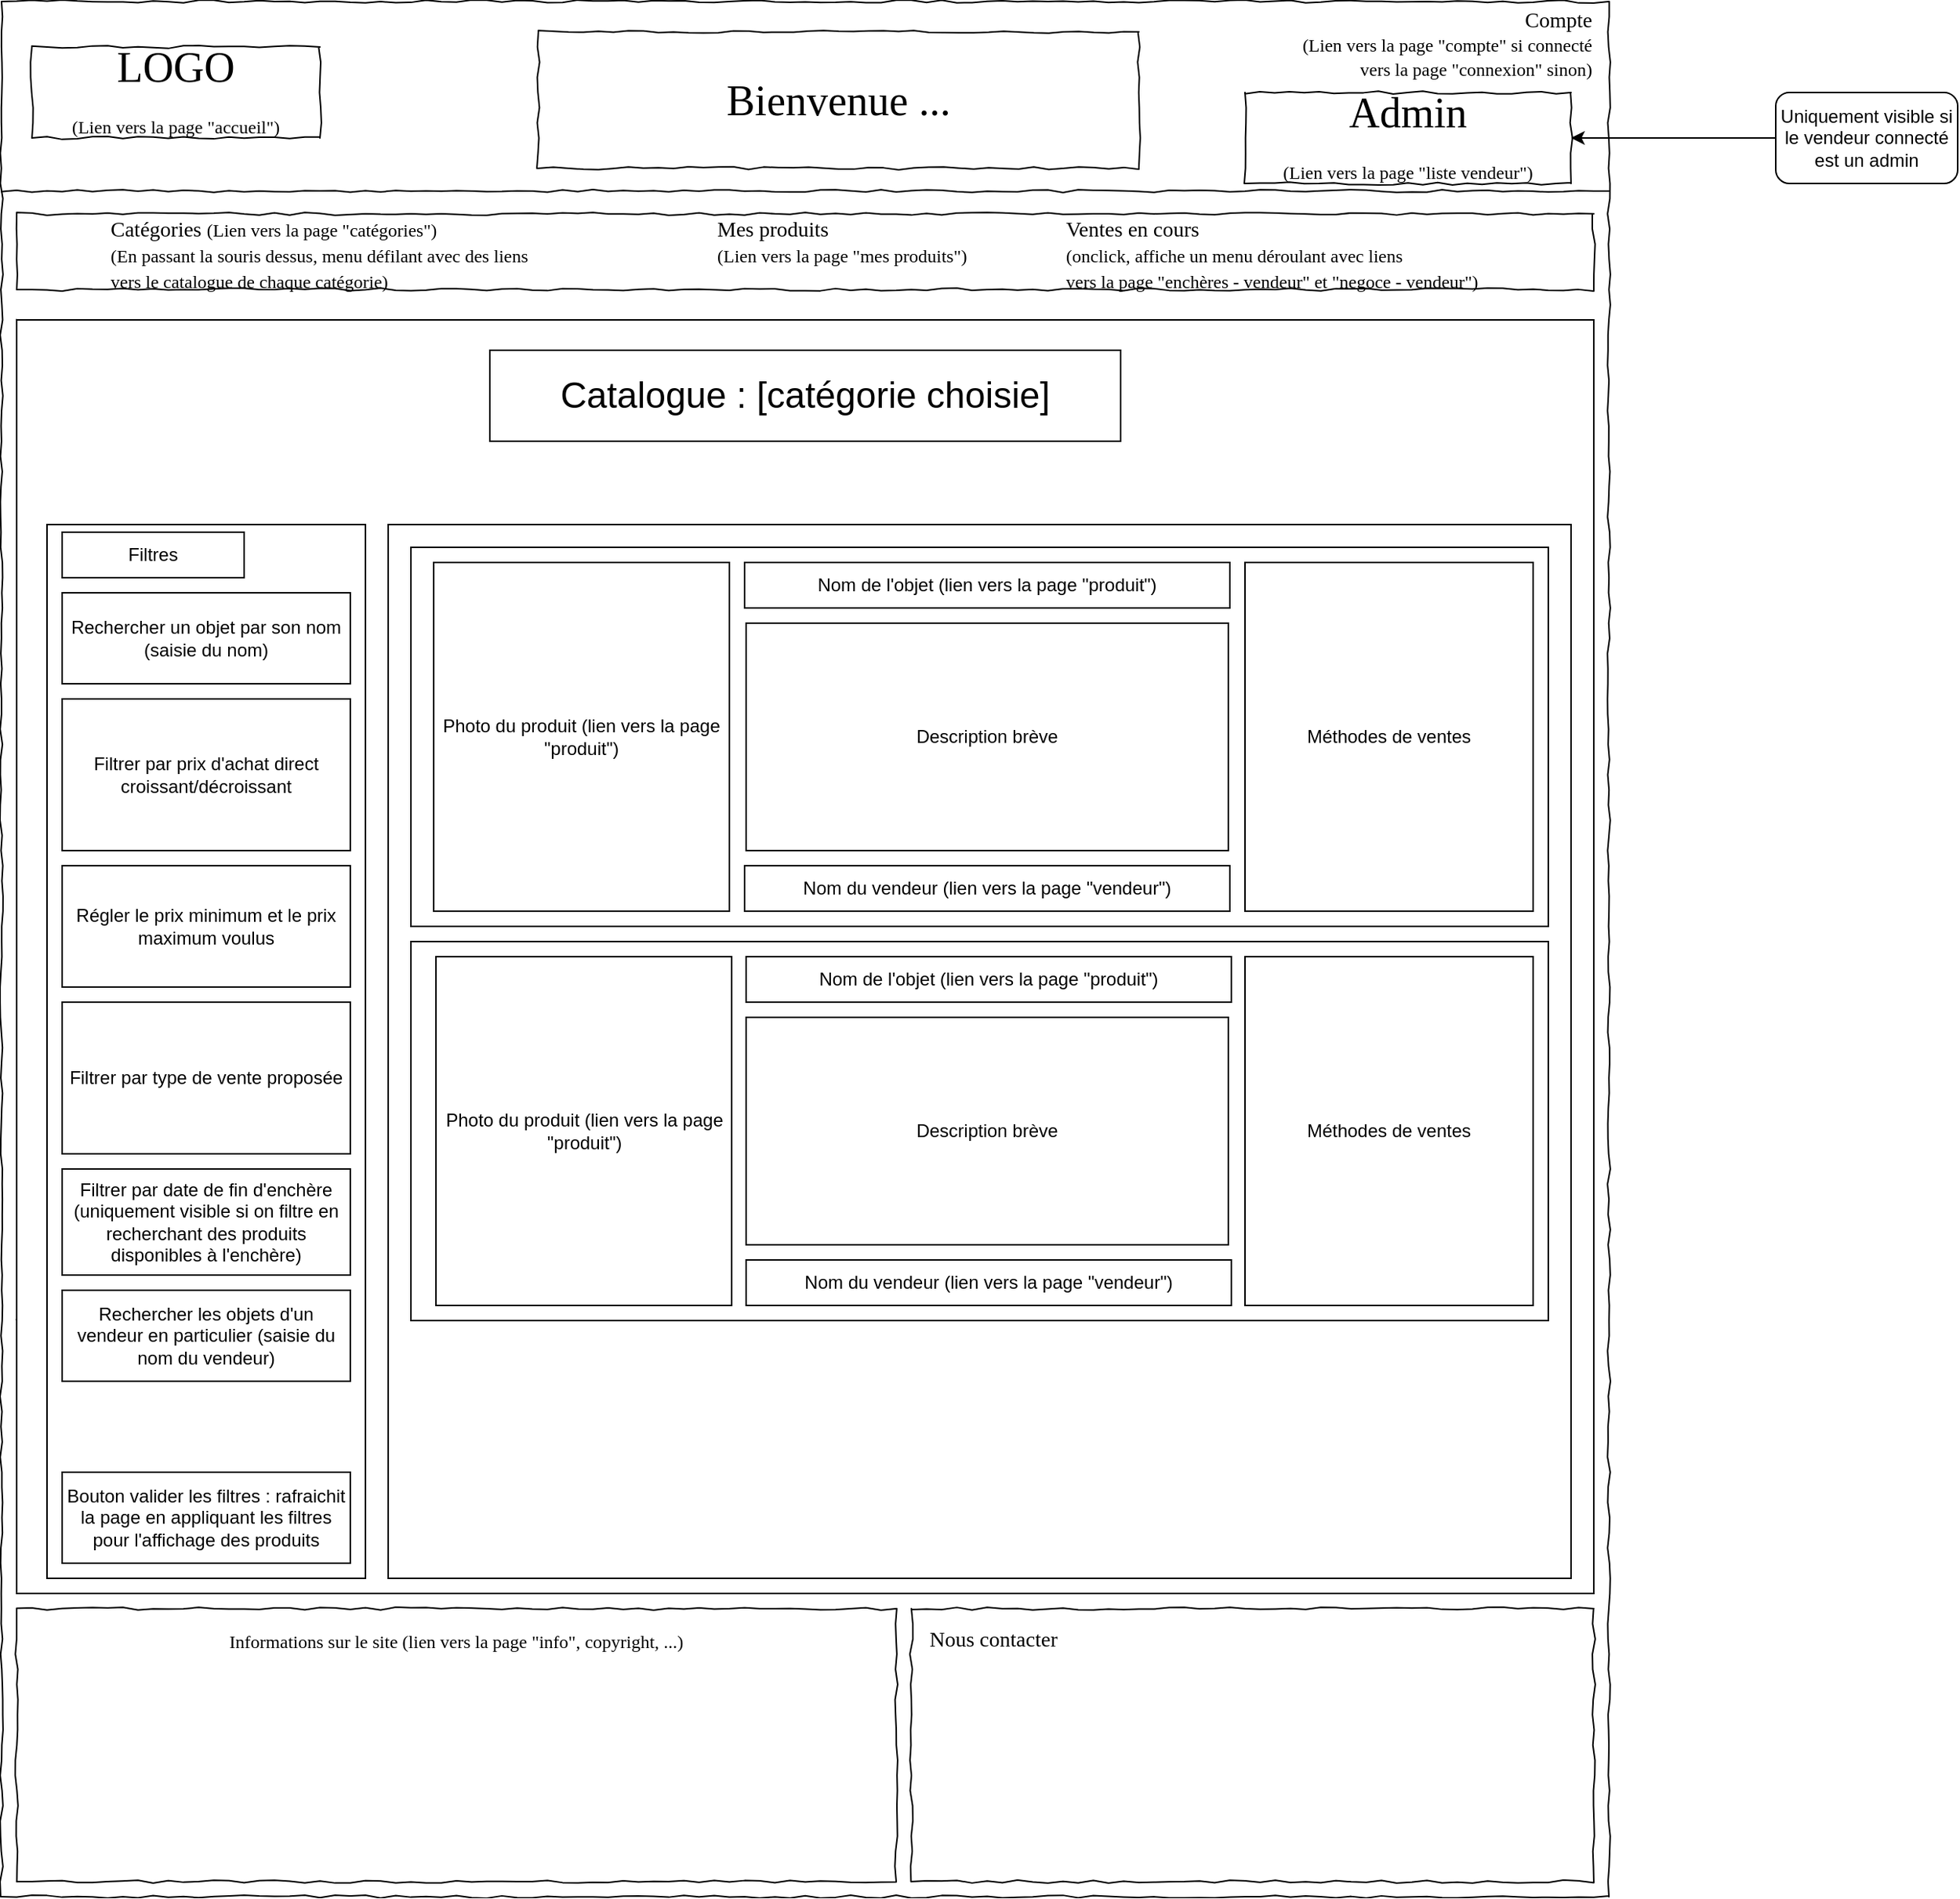 <mxfile version="12.9.11" type="device"><diagram name="Page-1" id="03018318-947c-dd8e-b7a3-06fadd420f32"><mxGraphModel dx="1422" dy="798" grid="1" gridSize="10" guides="1" tooltips="1" connect="1" arrows="1" fold="1" page="1" pageScale="1" pageWidth="850" pageHeight="1500" background="#ffffff" math="0" shadow="0"><root><mxCell id="0"/><mxCell id="1" parent="0"/><mxCell id="677b7b8949515195-1" value="" style="whiteSpace=wrap;html=1;rounded=0;shadow=0;labelBackgroundColor=none;strokeColor=#000000;strokeWidth=1;fillColor=none;fontFamily=Verdana;fontSize=12;fontColor=#000000;align=left;comic=1;labelPosition=right;verticalLabelPosition=middle;verticalAlign=middle;" parent="1" vertex="1"><mxGeometry x="20" y="20" width="1060" height="1250" as="geometry"/></mxCell><mxCell id="677b7b8949515195-2" value="LOGO&lt;br style=&quot;font-size: 12px&quot;&gt;&lt;span style=&quot;font-size: 12px&quot;&gt;(Lien vers la page &quot;accueil&quot;)&lt;/span&gt;" style="whiteSpace=wrap;html=1;rounded=0;shadow=0;labelBackgroundColor=none;strokeWidth=1;fontFamily=Verdana;fontSize=28;align=center;comic=1;" parent="1" vertex="1"><mxGeometry x="40" y="50" width="190" height="60" as="geometry"/></mxCell><mxCell id="677b7b8949515195-7" value="&lt;span style=&quot;text-align: right&quot;&gt;Compte&lt;/span&gt;&lt;br style=&quot;text-align: right ; font-size: 12px&quot;&gt;&lt;span style=&quot;font-size: 12px&quot;&gt;(Lien vers la page &quot;compte&quot; si connecté&lt;br&gt;&lt;div&gt;&lt;span&gt;vers la page &quot;connexion&quot; sinon)&lt;/span&gt;&lt;/div&gt;&lt;/span&gt;" style="text;html=1;points=[];align=right;verticalAlign=middle;spacingTop=-4;fontSize=14;fontFamily=Verdana;labelPosition=left;verticalLabelPosition=middle;" parent="1" vertex="1"><mxGeometry x="1070" y="40" width="60" height="20" as="geometry"/></mxCell><mxCell id="677b7b8949515195-9" value="" style="line;strokeWidth=1;html=1;rounded=0;shadow=0;labelBackgroundColor=none;fillColor=none;fontFamily=Verdana;fontSize=14;fontColor=#000000;align=center;comic=1;" parent="1" vertex="1"><mxGeometry x="20" y="140" width="1060" height="10" as="geometry"/></mxCell><mxCell id="677b7b8949515195-10" value="" style="whiteSpace=wrap;html=1;rounded=0;shadow=0;labelBackgroundColor=none;strokeWidth=1;fillColor=none;fontFamily=Verdana;fontSize=12;align=center;comic=1;" parent="1" vertex="1"><mxGeometry x="30" y="160" width="1040" height="50" as="geometry"/></mxCell><mxCell id="677b7b8949515195-11" value="Catégories&amp;nbsp;&lt;span style=&quot;font-size: 12px&quot;&gt;(Lien vers la page &quot;catégories&quot;)&lt;br&gt;(En passant la souris dessus, menu défilant avec des liens&amp;nbsp;&lt;br&gt;vers le catalogue de chaque catégorie)&lt;/span&gt;" style="text;html=1;points=[];align=left;verticalAlign=top;spacingTop=-4;fontSize=14;fontFamily=Verdana" parent="1" vertex="1"><mxGeometry x="90" y="160" width="60" height="20" as="geometry"/></mxCell><mxCell id="677b7b8949515195-12" value="Ventes en cours&lt;br style=&quot;font-size: 12px&quot;&gt;&lt;span style=&quot;font-size: 12px&quot;&gt;(onclick, affiche un menu déroulant avec liens&lt;br&gt;vers la page &quot;enchères - vendeur&quot; et &quot;negoce - vendeur&quot;)&lt;/span&gt;" style="text;html=1;points=[];align=left;verticalAlign=top;spacingTop=-4;fontSize=14;fontFamily=Verdana" parent="1" vertex="1"><mxGeometry x="720" y="160" width="60" height="20" as="geometry"/></mxCell><mxCell id="677b7b8949515195-15" value="&lt;div style=&quot;text-align: justify&quot;&gt;Informations sur le site (lien vers la page &quot;info&quot;, copyright, ...)&lt;br&gt;&lt;/div&gt;" style="whiteSpace=wrap;html=1;rounded=0;shadow=0;labelBackgroundColor=none;strokeWidth=1;fillColor=none;fontFamily=Verdana;fontSize=12;align=center;verticalAlign=top;spacing=10;comic=1;" parent="1" vertex="1"><mxGeometry x="30" y="1080" width="580" height="180" as="geometry"/></mxCell><mxCell id="677b7b8949515195-16" value="" style="verticalLabelPosition=bottom;shadow=0;dashed=0;align=center;html=1;verticalAlign=top;strokeWidth=1;shape=mxgraph.mockup.graphics.simpleIcon;strokeColor=#999999;rounded=0;labelBackgroundColor=none;fontFamily=Verdana;fontSize=14;fontColor=#000000;comic=1;" parent="1" vertex="1"><mxGeometry x="30" y="230" width="1040" height="660" as="geometry"/></mxCell><mxCell id="677b7b8949515195-26" value="" style="whiteSpace=wrap;html=1;rounded=0;shadow=0;labelBackgroundColor=none;strokeWidth=1;fillColor=none;fontFamily=Verdana;fontSize=12;align=center;comic=1;" parent="1" vertex="1"><mxGeometry x="620" y="1080" width="450" height="180" as="geometry"/></mxCell><mxCell id="677b7b8949515195-42" value="Nous contacter" style="text;html=1;points=[];align=left;verticalAlign=top;spacingTop=-4;fontSize=14;fontFamily=Verdana" parent="1" vertex="1"><mxGeometry x="630" y="1090" width="170" height="20" as="geometry"/></mxCell><mxCell id="Vz2qVGnKAH75r2qcj9Pt-2" value="Admin&lt;br style=&quot;font-size: 12px&quot;&gt;&lt;span style=&quot;font-size: 12px&quot;&gt;(Lien vers la page &quot;liste vendeur&quot;)&lt;/span&gt;" style="whiteSpace=wrap;html=1;rounded=0;shadow=0;labelBackgroundColor=none;strokeWidth=1;fontFamily=Verdana;fontSize=28;align=center;comic=1;" parent="1" vertex="1"><mxGeometry x="840" y="80" width="215" height="60" as="geometry"/></mxCell><mxCell id="Vz2qVGnKAH75r2qcj9Pt-3" value="Bienvenue ..." style="whiteSpace=wrap;html=1;rounded=0;shadow=0;labelBackgroundColor=none;strokeWidth=1;fontFamily=Verdana;fontSize=28;align=center;comic=1;" parent="1" vertex="1"><mxGeometry x="374" y="40" width="396" height="90" as="geometry"/></mxCell><mxCell id="mZkzlMM12Zf5xD6gkZOy-1" value="" style="rounded=0;whiteSpace=wrap;html=1;" parent="1" vertex="1"><mxGeometry x="30" y="230" width="1040" height="840" as="geometry"/></mxCell><mxCell id="mZkzlMM12Zf5xD6gkZOy-11" value="&lt;font style=&quot;font-size: 24px&quot;&gt;Catalogue : [catégorie choisie]&lt;/font&gt;" style="rounded=0;whiteSpace=wrap;html=1;" parent="1" vertex="1"><mxGeometry x="342" y="250" width="416" height="60" as="geometry"/></mxCell><mxCell id="mZkzlMM12Zf5xD6gkZOy-12" value="" style="rounded=0;whiteSpace=wrap;html=1;" parent="1" vertex="1"><mxGeometry x="50" y="365" width="210" height="695" as="geometry"/></mxCell><mxCell id="mZkzlMM12Zf5xD6gkZOy-13" value="" style="rounded=0;whiteSpace=wrap;html=1;" parent="1" vertex="1"><mxGeometry x="275" y="365" width="780" height="695" as="geometry"/></mxCell><mxCell id="mZkzlMM12Zf5xD6gkZOy-14" value="Filtrer par prix d'achat direct croissant/décroissant" style="rounded=0;whiteSpace=wrap;html=1;" parent="1" vertex="1"><mxGeometry x="60" y="480" width="190" height="100" as="geometry"/></mxCell><mxCell id="mZkzlMM12Zf5xD6gkZOy-15" value="Filtres" style="rounded=0;whiteSpace=wrap;html=1;" parent="1" vertex="1"><mxGeometry x="60" y="370" width="120" height="30" as="geometry"/></mxCell><mxCell id="mZkzlMM12Zf5xD6gkZOy-16" value="Rechercher un objet par son nom (saisie du nom)" style="rounded=0;whiteSpace=wrap;html=1;" parent="1" vertex="1"><mxGeometry x="60" y="410" width="190" height="60" as="geometry"/></mxCell><mxCell id="mZkzlMM12Zf5xD6gkZOy-18" value="Bouton valider les filtres : rafraichit la page en appliquant les filtres pour l'affichage des produits" style="rounded=0;whiteSpace=wrap;html=1;" parent="1" vertex="1"><mxGeometry x="60" y="990" width="190" height="60" as="geometry"/></mxCell><mxCell id="mZkzlMM12Zf5xD6gkZOy-19" value="Filtrer par type de vente proposée" style="rounded=0;whiteSpace=wrap;html=1;" parent="1" vertex="1"><mxGeometry x="60" y="680" width="190" height="100" as="geometry"/></mxCell><mxCell id="mZkzlMM12Zf5xD6gkZOy-20" value="Filtrer par date de fin d'enchère (uniquement visible si on filtre en recherchant des produits disponibles à l'enchère)" style="rounded=0;whiteSpace=wrap;html=1;" parent="1" vertex="1"><mxGeometry x="60" y="790" width="190" height="70" as="geometry"/></mxCell><mxCell id="mZkzlMM12Zf5xD6gkZOy-21" value="Rechercher les objets d'un vendeur en particulier (saisie du nom du vendeur)" style="rounded=0;whiteSpace=wrap;html=1;" parent="1" vertex="1"><mxGeometry x="60" y="870" width="190" height="60" as="geometry"/></mxCell><mxCell id="mZkzlMM12Zf5xD6gkZOy-22" value="Régler le prix minimum et le prix maximum voulus" style="rounded=0;whiteSpace=wrap;html=1;" parent="1" vertex="1"><mxGeometry x="60" y="590" width="190" height="80" as="geometry"/></mxCell><mxCell id="mZkzlMM12Zf5xD6gkZOy-23" value="" style="rounded=0;whiteSpace=wrap;html=1;" parent="1" vertex="1"><mxGeometry x="290" y="380" width="750" height="250" as="geometry"/></mxCell><mxCell id="mZkzlMM12Zf5xD6gkZOy-24" value="Photo du produit (lien vers la page &quot;produit&quot;)" style="rounded=0;whiteSpace=wrap;html=1;" parent="1" vertex="1"><mxGeometry x="305" y="390" width="195" height="230" as="geometry"/></mxCell><mxCell id="mZkzlMM12Zf5xD6gkZOy-25" value="Nom de l'objet (lien vers la page &quot;produit&quot;)" style="rounded=0;whiteSpace=wrap;html=1;" parent="1" vertex="1"><mxGeometry x="510" y="390" width="320" height="30" as="geometry"/></mxCell><mxCell id="mZkzlMM12Zf5xD6gkZOy-26" value="Description brève" style="rounded=0;whiteSpace=wrap;html=1;" parent="1" vertex="1"><mxGeometry x="511" y="430" width="318" height="150" as="geometry"/></mxCell><mxCell id="mZkzlMM12Zf5xD6gkZOy-27" value="Méthodes de ventes" style="rounded=0;whiteSpace=wrap;html=1;" parent="1" vertex="1"><mxGeometry x="840" y="390" width="190" height="230" as="geometry"/></mxCell><mxCell id="mZkzlMM12Zf5xD6gkZOy-28" value="Nom du vendeur (lien vers la page &quot;vendeur&quot;)" style="rounded=0;whiteSpace=wrap;html=1;" parent="1" vertex="1"><mxGeometry x="510" y="590" width="320" height="30" as="geometry"/></mxCell><mxCell id="mZkzlMM12Zf5xD6gkZOy-29" value="" style="rounded=0;whiteSpace=wrap;html=1;" parent="1" vertex="1"><mxGeometry x="290" y="640" width="750" height="250" as="geometry"/></mxCell><mxCell id="mZkzlMM12Zf5xD6gkZOy-30" value="Photo du produit (lien vers la page &quot;produit&quot;)" style="rounded=0;whiteSpace=wrap;html=1;" parent="1" vertex="1"><mxGeometry x="306.5" y="650" width="195" height="230" as="geometry"/></mxCell><mxCell id="mZkzlMM12Zf5xD6gkZOy-31" value="Nom de l'objet (lien vers la page &quot;produit&quot;)" style="rounded=0;whiteSpace=wrap;html=1;" parent="1" vertex="1"><mxGeometry x="511" y="650" width="320" height="30" as="geometry"/></mxCell><mxCell id="mZkzlMM12Zf5xD6gkZOy-32" value="Description brève" style="rounded=0;whiteSpace=wrap;html=1;" parent="1" vertex="1"><mxGeometry x="511" y="690" width="318" height="150" as="geometry"/></mxCell><mxCell id="mZkzlMM12Zf5xD6gkZOy-33" value="Nom du vendeur (lien vers la page &quot;vendeur&quot;)" style="rounded=0;whiteSpace=wrap;html=1;" parent="1" vertex="1"><mxGeometry x="511" y="850" width="320" height="30" as="geometry"/></mxCell><mxCell id="mZkzlMM12Zf5xD6gkZOy-34" value="Méthodes de ventes" style="rounded=0;whiteSpace=wrap;html=1;" parent="1" vertex="1"><mxGeometry x="840" y="650" width="190" height="230" as="geometry"/></mxCell><mxCell id="FIY2G_cDh7WvYRTp5p93-1" value="&lt;span&gt;Uniquement visible si le vendeur connecté est un admin&lt;/span&gt;" style="rounded=1;whiteSpace=wrap;html=1;" parent="1" vertex="1"><mxGeometry x="1190" y="80" width="120" height="60" as="geometry"/></mxCell><mxCell id="FIY2G_cDh7WvYRTp5p93-2" value="" style="endArrow=classic;html=1;entryX=1;entryY=0.5;entryDx=0;entryDy=0;exitX=0;exitY=0.5;exitDx=0;exitDy=0;" parent="1" source="FIY2G_cDh7WvYRTp5p93-1" target="Vz2qVGnKAH75r2qcj9Pt-2" edge="1"><mxGeometry width="50" height="50" relative="1" as="geometry"><mxPoint x="1170" y="240" as="sourcePoint"/><mxPoint x="1220" y="190" as="targetPoint"/></mxGeometry></mxCell><mxCell id="8jlRz-AV5mmb0TxGyqni-1" value="Mes produits&lt;br style=&quot;font-size: 12px&quot;&gt;&lt;span style=&quot;font-size: 12px&quot;&gt;(Lien vers la page &quot;mes produits&quot;)&lt;/span&gt;" style="text;html=1;points=[];align=left;verticalAlign=top;spacingTop=-4;fontSize=14;fontFamily=Verdana" vertex="1" parent="1"><mxGeometry x="490" y="160" width="60" height="20" as="geometry"/></mxCell></root></mxGraphModel></diagram></mxfile>